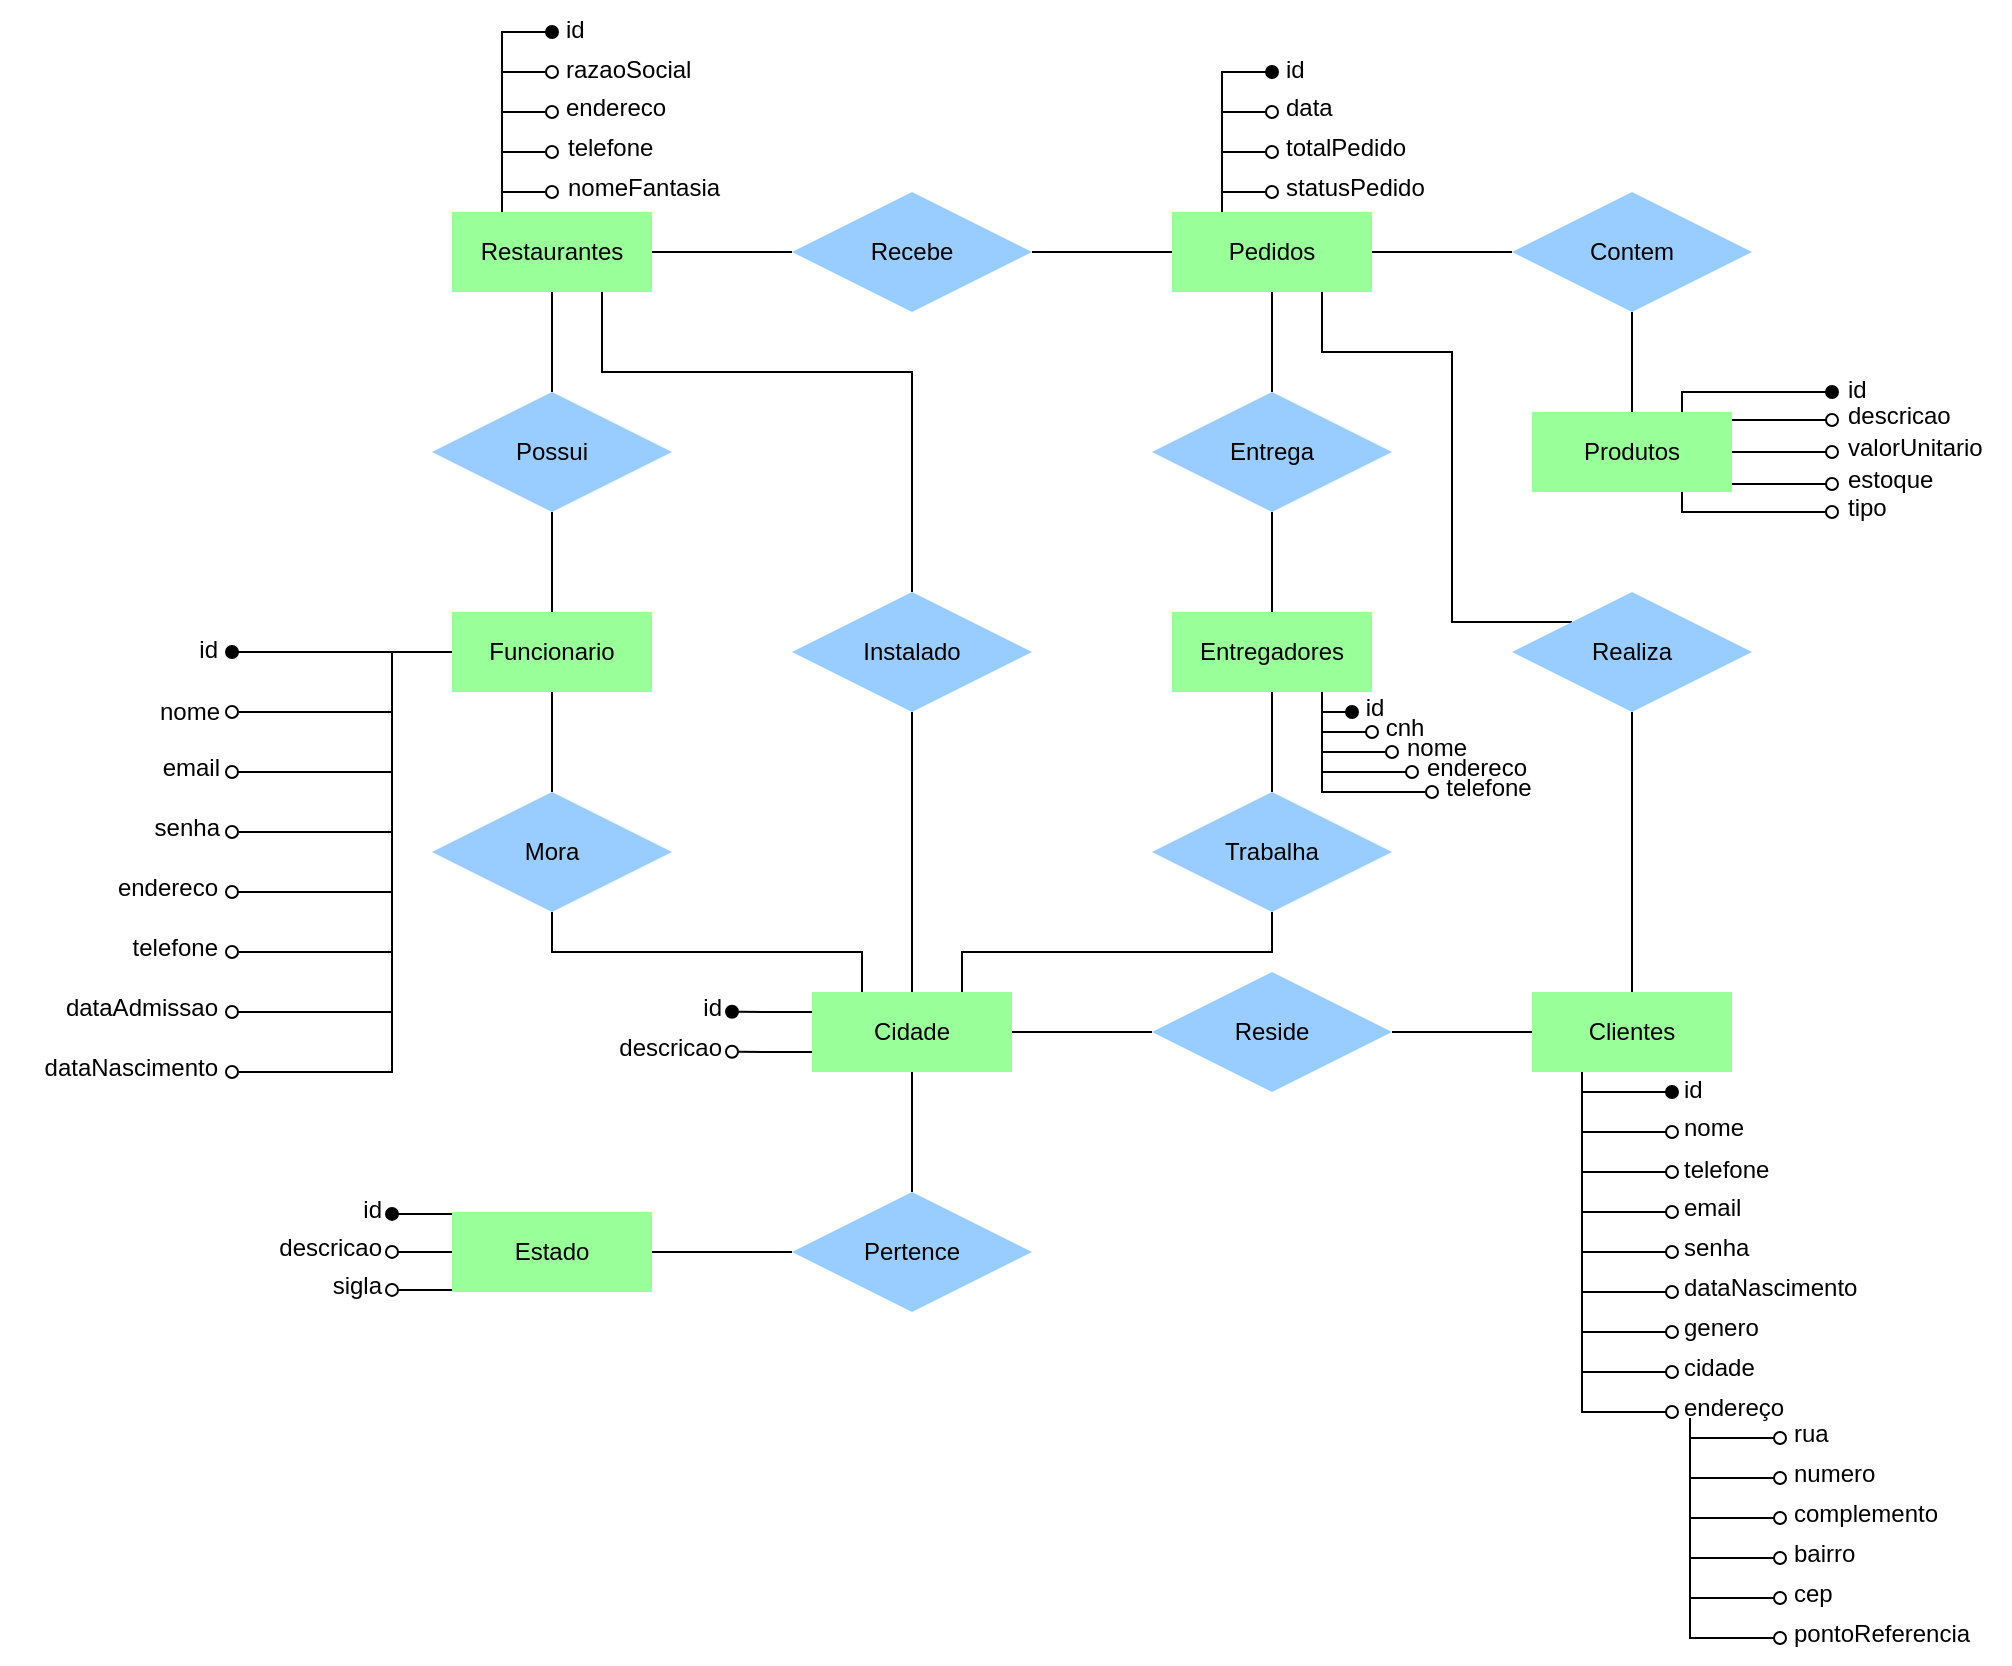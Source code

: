 <mxfile version="24.7.0" type="github">
  <diagram name="Página-1" id="rhS1fLtW_xt7YQzLrNhj">
    <mxGraphModel dx="1942" dy="2374" grid="1" gridSize="10" guides="1" tooltips="1" connect="1" arrows="1" fold="1" page="1" pageScale="1" pageWidth="827" pageHeight="1169" math="0" shadow="0">
      <root>
        <mxCell id="0" />
        <mxCell id="1" parent="0" />
        <mxCell id="w6lKKFBIhaXtklg_7PCL-269" style="edgeStyle=orthogonalEdgeStyle;rounded=0;orthogonalLoop=1;jettySize=auto;html=1;exitX=0;exitY=0;exitDx=0;exitDy=0;endArrow=oval;endFill=1;" edge="1" parent="1">
          <mxGeometry relative="1" as="geometry">
            <mxPoint x="120" y="530.962" as="targetPoint" />
            <mxPoint x="150" y="531" as="sourcePoint" />
          </mxGeometry>
        </mxCell>
        <mxCell id="w6lKKFBIhaXtklg_7PCL-270" style="edgeStyle=orthogonalEdgeStyle;rounded=0;orthogonalLoop=1;jettySize=auto;html=1;exitX=0;exitY=0.5;exitDx=0;exitDy=0;endArrow=oval;endFill=0;" edge="1" parent="1" source="w6lKKFBIhaXtklg_7PCL-1">
          <mxGeometry relative="1" as="geometry">
            <mxPoint x="120" y="549.962" as="targetPoint" />
          </mxGeometry>
        </mxCell>
        <mxCell id="w6lKKFBIhaXtklg_7PCL-271" style="edgeStyle=orthogonalEdgeStyle;rounded=0;orthogonalLoop=1;jettySize=auto;html=1;exitX=0;exitY=1;exitDx=0;exitDy=0;endArrow=oval;endFill=0;" edge="1" parent="1">
          <mxGeometry relative="1" as="geometry">
            <mxPoint x="120" y="568.962" as="targetPoint" />
            <mxPoint x="150" y="569" as="sourcePoint" />
          </mxGeometry>
        </mxCell>
        <mxCell id="w6lKKFBIhaXtklg_7PCL-1" value="&lt;div&gt;Estado&lt;/div&gt;" style="whiteSpace=wrap;html=1;align=center;strokeColor=none;fillColor=#99FF99;" vertex="1" parent="1">
          <mxGeometry x="150" y="530" width="100" height="40" as="geometry" />
        </mxCell>
        <mxCell id="w6lKKFBIhaXtklg_7PCL-32" style="edgeStyle=orthogonalEdgeStyle;rounded=0;orthogonalLoop=1;jettySize=auto;html=1;exitX=0.5;exitY=0;exitDx=0;exitDy=0;entryX=0.5;entryY=1;entryDx=0;entryDy=0;endArrow=none;endFill=0;" edge="1" parent="1" source="w6lKKFBIhaXtklg_7PCL-2" target="w6lKKFBIhaXtklg_7PCL-15">
          <mxGeometry relative="1" as="geometry">
            <mxPoint x="380" y="370" as="targetPoint" />
          </mxGeometry>
        </mxCell>
        <mxCell id="w6lKKFBIhaXtklg_7PCL-275" style="edgeStyle=orthogonalEdgeStyle;rounded=0;orthogonalLoop=1;jettySize=auto;html=1;exitX=0;exitY=0.25;exitDx=0;exitDy=0;endArrow=oval;endFill=1;" edge="1" parent="1" source="w6lKKFBIhaXtklg_7PCL-2">
          <mxGeometry relative="1" as="geometry">
            <mxPoint x="290" y="429.889" as="targetPoint" />
          </mxGeometry>
        </mxCell>
        <mxCell id="w6lKKFBIhaXtklg_7PCL-276" style="edgeStyle=orthogonalEdgeStyle;rounded=0;orthogonalLoop=1;jettySize=auto;html=1;exitX=0;exitY=0.75;exitDx=0;exitDy=0;endArrow=oval;endFill=0;" edge="1" parent="1" source="w6lKKFBIhaXtklg_7PCL-2">
          <mxGeometry relative="1" as="geometry">
            <mxPoint x="290" y="449.889" as="targetPoint" />
          </mxGeometry>
        </mxCell>
        <mxCell id="w6lKKFBIhaXtklg_7PCL-2" value="Cidade" style="whiteSpace=wrap;html=1;align=center;strokeColor=none;fillColor=#99FF99;" vertex="1" parent="1">
          <mxGeometry x="330" y="420" width="100" height="40" as="geometry" />
        </mxCell>
        <mxCell id="w6lKKFBIhaXtklg_7PCL-3" value="Funcionario" style="whiteSpace=wrap;html=1;align=center;strokeColor=none;fillColor=#99FF99;" vertex="1" parent="1">
          <mxGeometry x="150" y="230" width="100" height="40" as="geometry" />
        </mxCell>
        <mxCell id="w6lKKFBIhaXtklg_7PCL-41" style="edgeStyle=orthogonalEdgeStyle;rounded=0;orthogonalLoop=1;jettySize=auto;html=1;exitX=0;exitY=0.5;exitDx=0;exitDy=0;entryX=1;entryY=0.5;entryDx=0;entryDy=0;endArrow=none;endFill=0;" edge="1" parent="1" source="w6lKKFBIhaXtklg_7PCL-4" target="w6lKKFBIhaXtklg_7PCL-17">
          <mxGeometry relative="1" as="geometry" />
        </mxCell>
        <mxCell id="w6lKKFBIhaXtklg_7PCL-4" value="Clientes" style="whiteSpace=wrap;html=1;align=center;strokeColor=none;fillColor=#99FF99;" vertex="1" parent="1">
          <mxGeometry x="690" y="420" width="100" height="40" as="geometry" />
        </mxCell>
        <mxCell id="w6lKKFBIhaXtklg_7PCL-109" style="edgeStyle=orthogonalEdgeStyle;rounded=0;orthogonalLoop=1;jettySize=auto;html=1;exitX=0.25;exitY=0;exitDx=0;exitDy=0;endArrow=oval;endFill=0;" edge="1" parent="1" source="w6lKKFBIhaXtklg_7PCL-5">
          <mxGeometry relative="1" as="geometry">
            <mxPoint x="200" y="-40" as="targetPoint" />
            <Array as="points">
              <mxPoint x="175" y="-40" />
              <mxPoint x="200" y="-40" />
            </Array>
          </mxGeometry>
        </mxCell>
        <mxCell id="w6lKKFBIhaXtklg_7PCL-5" value="Restaurantes" style="whiteSpace=wrap;html=1;align=center;strokeColor=none;fillColor=#99FF99;" vertex="1" parent="1">
          <mxGeometry x="150" y="30" width="100" height="40" as="geometry" />
        </mxCell>
        <mxCell id="w6lKKFBIhaXtklg_7PCL-36" style="edgeStyle=orthogonalEdgeStyle;rounded=0;orthogonalLoop=1;jettySize=auto;html=1;exitX=0.5;exitY=0;exitDx=0;exitDy=0;entryX=0.5;entryY=1;entryDx=0;entryDy=0;endArrow=none;endFill=0;" edge="1" parent="1" source="w6lKKFBIhaXtklg_7PCL-6" target="w6lKKFBIhaXtklg_7PCL-11">
          <mxGeometry relative="1" as="geometry" />
        </mxCell>
        <mxCell id="w6lKKFBIhaXtklg_7PCL-6" value="Entregadores" style="whiteSpace=wrap;html=1;align=center;strokeColor=none;fillColor=#99FF99;" vertex="1" parent="1">
          <mxGeometry x="510" y="230" width="100" height="40" as="geometry" />
        </mxCell>
        <mxCell id="w6lKKFBIhaXtklg_7PCL-43" style="edgeStyle=orthogonalEdgeStyle;rounded=0;orthogonalLoop=1;jettySize=auto;html=1;exitX=0.5;exitY=0;exitDx=0;exitDy=0;entryX=0.5;entryY=1;entryDx=0;entryDy=0;endArrow=none;endFill=0;" edge="1" parent="1" source="w6lKKFBIhaXtklg_7PCL-7" target="w6lKKFBIhaXtklg_7PCL-10">
          <mxGeometry relative="1" as="geometry" />
        </mxCell>
        <mxCell id="w6lKKFBIhaXtklg_7PCL-7" value="Produtos" style="whiteSpace=wrap;html=1;align=center;strokeColor=none;fillColor=#99FF99;" vertex="1" parent="1">
          <mxGeometry x="690" y="130" width="100" height="40" as="geometry" />
        </mxCell>
        <mxCell id="w6lKKFBIhaXtklg_7PCL-8" value="Pedidos" style="whiteSpace=wrap;html=1;align=center;strokeColor=none;fillColor=#99FF99;" vertex="1" parent="1">
          <mxGeometry x="510" y="30" width="100" height="40" as="geometry" />
        </mxCell>
        <mxCell id="w6lKKFBIhaXtklg_7PCL-9" value="Recebe" style="shape=rhombus;perimeter=rhombusPerimeter;whiteSpace=wrap;html=1;align=center;strokeColor=none;fillColor=#99CCFF;" vertex="1" parent="1">
          <mxGeometry x="320" y="20" width="120" height="60" as="geometry" />
        </mxCell>
        <mxCell id="w6lKKFBIhaXtklg_7PCL-10" value="Contem" style="shape=rhombus;perimeter=rhombusPerimeter;whiteSpace=wrap;html=1;align=center;strokeColor=none;fillColor=#99CCFF;" vertex="1" parent="1">
          <mxGeometry x="680" y="20" width="120" height="60" as="geometry" />
        </mxCell>
        <mxCell id="w6lKKFBIhaXtklg_7PCL-37" style="edgeStyle=orthogonalEdgeStyle;rounded=0;orthogonalLoop=1;jettySize=auto;html=1;exitX=0.5;exitY=0;exitDx=0;exitDy=0;entryX=0.5;entryY=1;entryDx=0;entryDy=0;endArrow=none;endFill=0;" edge="1" parent="1" source="w6lKKFBIhaXtklg_7PCL-11" target="w6lKKFBIhaXtklg_7PCL-8">
          <mxGeometry relative="1" as="geometry" />
        </mxCell>
        <mxCell id="w6lKKFBIhaXtklg_7PCL-11" value="Entrega" style="shape=rhombus;perimeter=rhombusPerimeter;whiteSpace=wrap;html=1;align=center;strokeColor=none;fillColor=#99CCFF;" vertex="1" parent="1">
          <mxGeometry x="500" y="120" width="120" height="60" as="geometry" />
        </mxCell>
        <mxCell id="w6lKKFBIhaXtklg_7PCL-33" style="edgeStyle=orthogonalEdgeStyle;rounded=0;orthogonalLoop=1;jettySize=auto;html=1;exitX=0.5;exitY=1;exitDx=0;exitDy=0;entryX=0.75;entryY=0;entryDx=0;entryDy=0;endArrow=none;endFill=0;" edge="1" parent="1" source="w6lKKFBIhaXtklg_7PCL-12" target="w6lKKFBIhaXtklg_7PCL-2">
          <mxGeometry relative="1" as="geometry" />
        </mxCell>
        <mxCell id="w6lKKFBIhaXtklg_7PCL-35" style="edgeStyle=orthogonalEdgeStyle;rounded=0;orthogonalLoop=1;jettySize=auto;html=1;exitX=0.5;exitY=0;exitDx=0;exitDy=0;entryX=0.5;entryY=1;entryDx=0;entryDy=0;endArrow=none;endFill=0;" edge="1" parent="1" source="w6lKKFBIhaXtklg_7PCL-12" target="w6lKKFBIhaXtklg_7PCL-6">
          <mxGeometry relative="1" as="geometry" />
        </mxCell>
        <mxCell id="w6lKKFBIhaXtklg_7PCL-12" value="Trabalha" style="shape=rhombus;perimeter=rhombusPerimeter;whiteSpace=wrap;html=1;align=center;strokeColor=none;fillColor=#99CCFF;" vertex="1" parent="1">
          <mxGeometry x="500" y="320" width="120" height="60" as="geometry" />
        </mxCell>
        <mxCell id="w6lKKFBIhaXtklg_7PCL-13" value="Possui" style="shape=rhombus;perimeter=rhombusPerimeter;whiteSpace=wrap;html=1;align=center;strokeColor=none;fillColor=#99CCFF;" vertex="1" parent="1">
          <mxGeometry x="140" y="120" width="120" height="60" as="geometry" />
        </mxCell>
        <mxCell id="w6lKKFBIhaXtklg_7PCL-14" value="Mora" style="shape=rhombus;perimeter=rhombusPerimeter;whiteSpace=wrap;html=1;align=center;strokeColor=none;fillColor=#99CCFF;" vertex="1" parent="1">
          <mxGeometry x="140" y="320" width="120" height="60" as="geometry" />
        </mxCell>
        <mxCell id="w6lKKFBIhaXtklg_7PCL-42" style="edgeStyle=orthogonalEdgeStyle;rounded=0;orthogonalLoop=1;jettySize=auto;html=1;exitX=0.5;exitY=0;exitDx=0;exitDy=0;entryX=0.75;entryY=1;entryDx=0;entryDy=0;endArrow=none;endFill=0;" edge="1" parent="1" source="w6lKKFBIhaXtklg_7PCL-15" target="w6lKKFBIhaXtklg_7PCL-5">
          <mxGeometry relative="1" as="geometry">
            <Array as="points">
              <mxPoint x="380" y="110" />
              <mxPoint x="225" y="110" />
            </Array>
          </mxGeometry>
        </mxCell>
        <mxCell id="w6lKKFBIhaXtklg_7PCL-15" value="Instalado" style="shape=rhombus;perimeter=rhombusPerimeter;whiteSpace=wrap;html=1;align=center;strokeColor=none;fillColor=#99CCFF;" vertex="1" parent="1">
          <mxGeometry x="320" y="220" width="120" height="60" as="geometry" />
        </mxCell>
        <mxCell id="w6lKKFBIhaXtklg_7PCL-40" style="edgeStyle=orthogonalEdgeStyle;rounded=0;orthogonalLoop=1;jettySize=auto;html=1;exitX=0;exitY=0;exitDx=0;exitDy=0;entryX=0.75;entryY=1;entryDx=0;entryDy=0;endArrow=none;endFill=0;" edge="1" parent="1" source="w6lKKFBIhaXtklg_7PCL-16" target="w6lKKFBIhaXtklg_7PCL-8">
          <mxGeometry relative="1" as="geometry">
            <Array as="points">
              <mxPoint x="650" y="235" />
              <mxPoint x="650" y="100" />
              <mxPoint x="585" y="100" />
            </Array>
          </mxGeometry>
        </mxCell>
        <mxCell id="w6lKKFBIhaXtklg_7PCL-16" value="Realiza" style="shape=rhombus;perimeter=rhombusPerimeter;whiteSpace=wrap;html=1;align=center;strokeColor=none;fillColor=#99CCFF;" vertex="1" parent="1">
          <mxGeometry x="680" y="220" width="120" height="60" as="geometry" />
        </mxCell>
        <mxCell id="w6lKKFBIhaXtklg_7PCL-34" style="edgeStyle=orthogonalEdgeStyle;rounded=0;orthogonalLoop=1;jettySize=auto;html=1;exitX=0;exitY=0.5;exitDx=0;exitDy=0;entryX=1;entryY=0.5;entryDx=0;entryDy=0;endArrow=none;endFill=0;" edge="1" parent="1" source="w6lKKFBIhaXtklg_7PCL-17" target="w6lKKFBIhaXtklg_7PCL-2">
          <mxGeometry relative="1" as="geometry" />
        </mxCell>
        <mxCell id="w6lKKFBIhaXtklg_7PCL-17" value="Reside" style="shape=rhombus;perimeter=rhombusPerimeter;whiteSpace=wrap;html=1;align=center;strokeColor=none;fillColor=#99CCFF;" vertex="1" parent="1">
          <mxGeometry x="500" y="410" width="120" height="60" as="geometry" />
        </mxCell>
        <mxCell id="w6lKKFBIhaXtklg_7PCL-18" value="Pertence" style="shape=rhombus;perimeter=rhombusPerimeter;whiteSpace=wrap;html=1;align=center;strokeColor=none;fillColor=#99CCFF;" vertex="1" parent="1">
          <mxGeometry x="320" y="520" width="120" height="60" as="geometry" />
        </mxCell>
        <mxCell id="w6lKKFBIhaXtklg_7PCL-21" value="" style="endArrow=none;html=1;rounded=0;entryX=0.5;entryY=0;entryDx=0;entryDy=0;exitX=0.5;exitY=1;exitDx=0;exitDy=0;" edge="1" parent="1" source="w6lKKFBIhaXtklg_7PCL-5" target="w6lKKFBIhaXtklg_7PCL-13">
          <mxGeometry width="50" height="50" relative="1" as="geometry">
            <mxPoint x="280" y="190" as="sourcePoint" />
            <mxPoint x="330" y="140" as="targetPoint" />
          </mxGeometry>
        </mxCell>
        <mxCell id="w6lKKFBIhaXtklg_7PCL-22" value="" style="endArrow=none;html=1;rounded=0;entryX=0.5;entryY=0;entryDx=0;entryDy=0;exitX=0.5;exitY=1;exitDx=0;exitDy=0;" edge="1" parent="1" source="w6lKKFBIhaXtklg_7PCL-13" target="w6lKKFBIhaXtklg_7PCL-3">
          <mxGeometry width="50" height="50" relative="1" as="geometry">
            <mxPoint x="210" y="200" as="sourcePoint" />
            <mxPoint x="300" y="240" as="targetPoint" />
          </mxGeometry>
        </mxCell>
        <mxCell id="w6lKKFBIhaXtklg_7PCL-24" value="" style="endArrow=none;html=1;rounded=0;entryX=0.5;entryY=1;entryDx=0;entryDy=0;exitX=0.5;exitY=0;exitDx=0;exitDy=0;" edge="1" parent="1" source="w6lKKFBIhaXtklg_7PCL-14" target="w6lKKFBIhaXtklg_7PCL-3">
          <mxGeometry width="50" height="50" relative="1" as="geometry">
            <mxPoint x="290" y="320" as="sourcePoint" />
            <mxPoint x="290" y="370" as="targetPoint" />
          </mxGeometry>
        </mxCell>
        <mxCell id="w6lKKFBIhaXtklg_7PCL-25" value="" style="endArrow=none;html=1;rounded=0;entryX=0.25;entryY=0;entryDx=0;entryDy=0;exitX=0.5;exitY=1;exitDx=0;exitDy=0;" edge="1" parent="1" source="w6lKKFBIhaXtklg_7PCL-14" target="w6lKKFBIhaXtklg_7PCL-2">
          <mxGeometry width="50" height="50" relative="1" as="geometry">
            <mxPoint x="200" y="420" as="sourcePoint" />
            <mxPoint x="200" y="470" as="targetPoint" />
            <Array as="points">
              <mxPoint x="200" y="400" />
              <mxPoint x="330" y="400" />
              <mxPoint x="355" y="400" />
            </Array>
          </mxGeometry>
        </mxCell>
        <mxCell id="w6lKKFBIhaXtklg_7PCL-26" value="" style="endArrow=none;html=1;rounded=0;entryX=0.5;entryY=0;entryDx=0;entryDy=0;exitX=0.5;exitY=1;exitDx=0;exitDy=0;" edge="1" parent="1" source="w6lKKFBIhaXtklg_7PCL-2" target="w6lKKFBIhaXtklg_7PCL-18">
          <mxGeometry width="50" height="50" relative="1" as="geometry">
            <mxPoint x="360" y="490" as="sourcePoint" />
            <mxPoint x="360" y="540" as="targetPoint" />
          </mxGeometry>
        </mxCell>
        <mxCell id="w6lKKFBIhaXtklg_7PCL-27" value="" style="endArrow=none;html=1;rounded=0;exitX=0;exitY=0.5;exitDx=0;exitDy=0;entryX=1;entryY=0.5;entryDx=0;entryDy=0;" edge="1" parent="1" source="w6lKKFBIhaXtklg_7PCL-18" target="w6lKKFBIhaXtklg_7PCL-1">
          <mxGeometry width="50" height="50" relative="1" as="geometry">
            <mxPoint x="200" y="590" as="sourcePoint" />
            <mxPoint x="270" y="550" as="targetPoint" />
          </mxGeometry>
        </mxCell>
        <mxCell id="w6lKKFBIhaXtklg_7PCL-28" value="" style="endArrow=none;html=1;rounded=0;entryX=0;entryY=0.5;entryDx=0;entryDy=0;exitX=1;exitY=0.5;exitDx=0;exitDy=0;" edge="1" parent="1" source="w6lKKFBIhaXtklg_7PCL-5" target="w6lKKFBIhaXtklg_7PCL-9">
          <mxGeometry width="50" height="50" relative="1" as="geometry">
            <mxPoint x="300" y="90" as="sourcePoint" />
            <mxPoint x="300" y="140" as="targetPoint" />
          </mxGeometry>
        </mxCell>
        <mxCell id="w6lKKFBIhaXtklg_7PCL-29" value="" style="endArrow=none;html=1;rounded=0;entryX=1;entryY=0.5;entryDx=0;entryDy=0;exitX=0;exitY=0.5;exitDx=0;exitDy=0;" edge="1" parent="1" source="w6lKKFBIhaXtklg_7PCL-8" target="w6lKKFBIhaXtklg_7PCL-9">
          <mxGeometry width="50" height="50" relative="1" as="geometry">
            <mxPoint x="460" y="60" as="sourcePoint" />
            <mxPoint x="460" y="110" as="targetPoint" />
          </mxGeometry>
        </mxCell>
        <mxCell id="w6lKKFBIhaXtklg_7PCL-30" value="" style="endArrow=none;html=1;rounded=0;entryX=0;entryY=0.5;entryDx=0;entryDy=0;exitX=1;exitY=0.5;exitDx=0;exitDy=0;" edge="1" parent="1" source="w6lKKFBIhaXtklg_7PCL-8" target="w6lKKFBIhaXtklg_7PCL-10">
          <mxGeometry width="50" height="50" relative="1" as="geometry">
            <mxPoint x="650" y="80" as="sourcePoint" />
            <mxPoint x="650" y="130" as="targetPoint" />
          </mxGeometry>
        </mxCell>
        <mxCell id="w6lKKFBIhaXtklg_7PCL-39" style="edgeStyle=orthogonalEdgeStyle;rounded=0;orthogonalLoop=1;jettySize=auto;html=1;exitX=0.5;exitY=0;exitDx=0;exitDy=0;entryX=0.5;entryY=1;entryDx=0;entryDy=0;endArrow=none;endFill=0;" edge="1" parent="1" source="w6lKKFBIhaXtklg_7PCL-4" target="w6lKKFBIhaXtklg_7PCL-16">
          <mxGeometry relative="1" as="geometry" />
        </mxCell>
        <mxCell id="w6lKKFBIhaXtklg_7PCL-110" style="edgeStyle=orthogonalEdgeStyle;rounded=0;orthogonalLoop=1;jettySize=auto;html=1;exitX=0.25;exitY=0;exitDx=0;exitDy=0;endArrow=oval;endFill=0;" edge="1" parent="1" source="w6lKKFBIhaXtklg_7PCL-5">
          <mxGeometry relative="1" as="geometry">
            <mxPoint x="200" as="targetPoint" />
            <mxPoint x="220" y="-10" as="sourcePoint" />
            <Array as="points">
              <mxPoint x="175" />
              <mxPoint x="200" />
            </Array>
          </mxGeometry>
        </mxCell>
        <mxCell id="w6lKKFBIhaXtklg_7PCL-111" style="edgeStyle=orthogonalEdgeStyle;rounded=0;orthogonalLoop=1;jettySize=auto;html=1;exitX=0.25;exitY=0;exitDx=0;exitDy=0;endArrow=oval;endFill=0;" edge="1" parent="1" source="w6lKKFBIhaXtklg_7PCL-5">
          <mxGeometry relative="1" as="geometry">
            <mxPoint x="200" y="-20" as="targetPoint" />
            <mxPoint x="260" y="-40" as="sourcePoint" />
            <Array as="points">
              <mxPoint x="175" y="-20" />
              <mxPoint x="200" y="-20" />
            </Array>
          </mxGeometry>
        </mxCell>
        <mxCell id="w6lKKFBIhaXtklg_7PCL-112" style="edgeStyle=orthogonalEdgeStyle;rounded=0;orthogonalLoop=1;jettySize=auto;html=1;exitX=0.25;exitY=0;exitDx=0;exitDy=0;endArrow=oval;endFill=1;" edge="1" parent="1" source="w6lKKFBIhaXtklg_7PCL-5">
          <mxGeometry relative="1" as="geometry">
            <mxPoint x="200" y="-60" as="targetPoint" />
            <mxPoint x="240" y="-40" as="sourcePoint" />
            <Array as="points">
              <mxPoint x="175" y="-60" />
              <mxPoint x="200" y="-60" />
            </Array>
          </mxGeometry>
        </mxCell>
        <mxCell id="w6lKKFBIhaXtklg_7PCL-113" style="edgeStyle=orthogonalEdgeStyle;rounded=0;orthogonalLoop=1;jettySize=auto;html=1;exitX=0.25;exitY=0;exitDx=0;exitDy=0;endArrow=oval;endFill=0;" edge="1" parent="1" source="w6lKKFBIhaXtklg_7PCL-5">
          <mxGeometry relative="1" as="geometry">
            <mxPoint x="200" y="20" as="targetPoint" />
            <mxPoint x="260" y="-40" as="sourcePoint" />
            <Array as="points">
              <mxPoint x="175" y="20" />
              <mxPoint x="200" y="20" />
            </Array>
          </mxGeometry>
        </mxCell>
        <mxCell id="w6lKKFBIhaXtklg_7PCL-114" value="id" style="text;html=1;align=left;verticalAlign=middle;resizable=0;points=[];autosize=1;strokeColor=none;fillColor=none;" vertex="1" parent="1">
          <mxGeometry x="205" y="-76" width="30" height="30" as="geometry" />
        </mxCell>
        <mxCell id="w6lKKFBIhaXtklg_7PCL-115" value="razaoSocial" style="text;html=1;align=left;verticalAlign=middle;resizable=0;points=[];autosize=1;strokeColor=none;fillColor=none;" vertex="1" parent="1">
          <mxGeometry x="205" y="-56" width="90" height="30" as="geometry" />
        </mxCell>
        <mxCell id="w6lKKFBIhaXtklg_7PCL-116" value="endereco" style="text;html=1;align=left;verticalAlign=middle;resizable=0;points=[];autosize=1;strokeColor=none;fillColor=none;" vertex="1" parent="1">
          <mxGeometry x="205" y="-37" width="80" height="30" as="geometry" />
        </mxCell>
        <mxCell id="w6lKKFBIhaXtklg_7PCL-117" value="telefone" style="text;html=1;align=left;verticalAlign=middle;resizable=0;points=[];autosize=1;strokeColor=none;fillColor=none;" vertex="1" parent="1">
          <mxGeometry x="206" y="-17" width="70" height="30" as="geometry" />
        </mxCell>
        <mxCell id="w6lKKFBIhaXtklg_7PCL-118" value="nomeFantasia" style="text;html=1;align=left;verticalAlign=middle;resizable=0;points=[];autosize=1;strokeColor=none;fillColor=none;" vertex="1" parent="1">
          <mxGeometry x="206" y="3" width="100" height="30" as="geometry" />
        </mxCell>
        <mxCell id="w6lKKFBIhaXtklg_7PCL-120" style="edgeStyle=orthogonalEdgeStyle;rounded=0;orthogonalLoop=1;jettySize=auto;html=1;exitX=0.25;exitY=0;exitDx=0;exitDy=0;endArrow=oval;endFill=0;" edge="1" parent="1" source="w6lKKFBIhaXtklg_7PCL-8">
          <mxGeometry relative="1" as="geometry">
            <mxPoint x="560" as="targetPoint" />
            <mxPoint x="520.03" y="13.03" as="sourcePoint" />
            <Array as="points">
              <mxPoint x="535" />
              <mxPoint x="560" />
            </Array>
          </mxGeometry>
        </mxCell>
        <mxCell id="w6lKKFBIhaXtklg_7PCL-121" style="edgeStyle=orthogonalEdgeStyle;rounded=0;orthogonalLoop=1;jettySize=auto;html=1;exitX=0.25;exitY=0;exitDx=0;exitDy=0;endArrow=oval;endFill=0;" edge="1" parent="1" source="w6lKKFBIhaXtklg_7PCL-8">
          <mxGeometry relative="1" as="geometry">
            <mxPoint x="560" y="-20" as="targetPoint" />
            <mxPoint x="550" as="sourcePoint" />
            <Array as="points">
              <mxPoint x="535" y="-20" />
              <mxPoint x="560" y="-20" />
            </Array>
          </mxGeometry>
        </mxCell>
        <mxCell id="w6lKKFBIhaXtklg_7PCL-122" style="edgeStyle=orthogonalEdgeStyle;rounded=0;orthogonalLoop=1;jettySize=auto;html=1;exitX=0.25;exitY=0;exitDx=0;exitDy=0;endArrow=oval;endFill=1;" edge="1" parent="1" source="w6lKKFBIhaXtklg_7PCL-8">
          <mxGeometry relative="1" as="geometry">
            <mxPoint x="560" y="-40" as="targetPoint" />
            <mxPoint x="570" as="sourcePoint" />
            <Array as="points">
              <mxPoint x="535" y="-40" />
            </Array>
          </mxGeometry>
        </mxCell>
        <mxCell id="w6lKKFBIhaXtklg_7PCL-123" style="edgeStyle=orthogonalEdgeStyle;rounded=0;orthogonalLoop=1;jettySize=auto;html=1;exitX=0.25;exitY=0;exitDx=0;exitDy=0;endArrow=oval;endFill=0;" edge="1" parent="1" source="w6lKKFBIhaXtklg_7PCL-8">
          <mxGeometry relative="1" as="geometry">
            <mxPoint x="560" y="20" as="targetPoint" />
            <mxPoint x="590" as="sourcePoint" />
            <Array as="points">
              <mxPoint x="535" y="20" />
            </Array>
          </mxGeometry>
        </mxCell>
        <mxCell id="w6lKKFBIhaXtklg_7PCL-124" value="id" style="text;html=1;align=left;verticalAlign=middle;resizable=0;points=[];autosize=1;strokeColor=none;fillColor=none;" vertex="1" parent="1">
          <mxGeometry x="565" y="-56" width="30" height="30" as="geometry" />
        </mxCell>
        <mxCell id="w6lKKFBIhaXtklg_7PCL-125" value="data" style="text;html=1;align=left;verticalAlign=middle;resizable=0;points=[];autosize=1;strokeColor=none;fillColor=none;" vertex="1" parent="1">
          <mxGeometry x="565" y="-37" width="50" height="30" as="geometry" />
        </mxCell>
        <mxCell id="w6lKKFBIhaXtklg_7PCL-126" value="totalPedido" style="text;html=1;align=left;verticalAlign=middle;resizable=0;points=[];autosize=1;strokeColor=none;fillColor=none;" vertex="1" parent="1">
          <mxGeometry x="565" y="-17" width="90" height="30" as="geometry" />
        </mxCell>
        <mxCell id="w6lKKFBIhaXtklg_7PCL-127" value="statusPedido" style="text;html=1;align=left;verticalAlign=middle;resizable=0;points=[];autosize=1;strokeColor=none;fillColor=none;" vertex="1" parent="1">
          <mxGeometry x="565" y="3" width="100" height="30" as="geometry" />
        </mxCell>
        <mxCell id="w6lKKFBIhaXtklg_7PCL-128" style="edgeStyle=orthogonalEdgeStyle;rounded=0;orthogonalLoop=1;jettySize=auto;html=1;exitX=0.75;exitY=0;exitDx=0;exitDy=0;endArrow=oval;endFill=1;" edge="1" parent="1" source="w6lKKFBIhaXtklg_7PCL-7">
          <mxGeometry relative="1" as="geometry">
            <mxPoint x="840" y="120" as="targetPoint" />
            <mxPoint x="800" y="140" as="sourcePoint" />
            <Array as="points">
              <mxPoint x="765" y="120" />
              <mxPoint x="840" y="120" />
            </Array>
          </mxGeometry>
        </mxCell>
        <mxCell id="w6lKKFBIhaXtklg_7PCL-129" style="edgeStyle=orthogonalEdgeStyle;rounded=0;orthogonalLoop=1;jettySize=auto;html=1;exitX=1;exitY=0.25;exitDx=0;exitDy=0;endArrow=oval;endFill=0;" edge="1" parent="1">
          <mxGeometry relative="1" as="geometry">
            <mxPoint x="840" y="134" as="targetPoint" />
            <mxPoint x="790" y="134" as="sourcePoint" />
            <Array as="points" />
          </mxGeometry>
        </mxCell>
        <mxCell id="w6lKKFBIhaXtklg_7PCL-130" style="edgeStyle=orthogonalEdgeStyle;rounded=0;orthogonalLoop=1;jettySize=auto;html=1;exitX=1;exitY=0.5;exitDx=0;exitDy=0;endArrow=oval;endFill=0;" edge="1" parent="1" source="w6lKKFBIhaXtklg_7PCL-7">
          <mxGeometry relative="1" as="geometry">
            <mxPoint x="840" y="150" as="targetPoint" />
            <mxPoint x="800" y="150" as="sourcePoint" />
            <Array as="points" />
          </mxGeometry>
        </mxCell>
        <mxCell id="w6lKKFBIhaXtklg_7PCL-131" style="edgeStyle=orthogonalEdgeStyle;rounded=0;orthogonalLoop=1;jettySize=auto;html=1;exitX=1;exitY=0.75;exitDx=0;exitDy=0;endArrow=oval;endFill=0;" edge="1" parent="1">
          <mxGeometry relative="1" as="geometry">
            <mxPoint x="840" y="166" as="targetPoint" />
            <mxPoint x="790" y="166" as="sourcePoint" />
            <Array as="points" />
          </mxGeometry>
        </mxCell>
        <mxCell id="w6lKKFBIhaXtklg_7PCL-134" style="edgeStyle=orthogonalEdgeStyle;rounded=0;orthogonalLoop=1;jettySize=auto;html=1;endArrow=oval;endFill=0;exitX=0.75;exitY=1;exitDx=0;exitDy=0;" edge="1" parent="1" source="w6lKKFBIhaXtklg_7PCL-7">
          <mxGeometry relative="1" as="geometry">
            <mxPoint x="840" y="180" as="targetPoint" />
            <mxPoint x="800" y="170" as="sourcePoint" />
            <Array as="points">
              <mxPoint x="765" y="180" />
            </Array>
          </mxGeometry>
        </mxCell>
        <mxCell id="w6lKKFBIhaXtklg_7PCL-136" value="id" style="text;html=1;align=left;verticalAlign=middle;resizable=0;points=[];autosize=1;strokeColor=none;fillColor=none;" vertex="1" parent="1">
          <mxGeometry x="846" y="104" width="30" height="30" as="geometry" />
        </mxCell>
        <mxCell id="w6lKKFBIhaXtklg_7PCL-138" value="descricao" style="text;html=1;align=left;verticalAlign=middle;resizable=0;points=[];autosize=1;strokeColor=none;fillColor=none;" vertex="1" parent="1">
          <mxGeometry x="846" y="117" width="80" height="30" as="geometry" />
        </mxCell>
        <mxCell id="w6lKKFBIhaXtklg_7PCL-139" value="valorUnitario" style="text;strokeColor=none;align=left;fillColor=none;html=1;verticalAlign=middle;whiteSpace=wrap;rounded=0;" vertex="1" parent="1">
          <mxGeometry x="846" y="133" width="60" height="30" as="geometry" />
        </mxCell>
        <mxCell id="w6lKKFBIhaXtklg_7PCL-140" value="estoque" style="text;html=1;align=left;verticalAlign=middle;resizable=0;points=[];autosize=1;strokeColor=none;fillColor=none;" vertex="1" parent="1">
          <mxGeometry x="846" y="149" width="70" height="30" as="geometry" />
        </mxCell>
        <mxCell id="w6lKKFBIhaXtklg_7PCL-141" value="tipo" style="text;html=1;align=left;verticalAlign=middle;resizable=0;points=[];autosize=1;strokeColor=none;fillColor=none;" vertex="1" parent="1">
          <mxGeometry x="846" y="163" width="40" height="30" as="geometry" />
        </mxCell>
        <mxCell id="w6lKKFBIhaXtklg_7PCL-142" style="edgeStyle=orthogonalEdgeStyle;rounded=0;orthogonalLoop=1;jettySize=auto;html=1;exitX=0.75;exitY=1;exitDx=0;exitDy=0;endArrow=oval;endFill=1;" edge="1" parent="1" source="w6lKKFBIhaXtklg_7PCL-6">
          <mxGeometry relative="1" as="geometry">
            <mxPoint x="600" y="280" as="targetPoint" />
            <mxPoint x="610" y="280" as="sourcePoint" />
            <Array as="points">
              <mxPoint x="585" y="280" />
            </Array>
          </mxGeometry>
        </mxCell>
        <mxCell id="w6lKKFBIhaXtklg_7PCL-143" style="edgeStyle=orthogonalEdgeStyle;rounded=0;orthogonalLoop=1;jettySize=auto;html=1;endArrow=oval;endFill=0;exitX=0.75;exitY=1;exitDx=0;exitDy=0;" edge="1" parent="1" source="w6lKKFBIhaXtklg_7PCL-6">
          <mxGeometry relative="1" as="geometry">
            <mxPoint x="610" y="290" as="targetPoint" />
            <mxPoint x="590" y="280" as="sourcePoint" />
            <Array as="points">
              <mxPoint x="585" y="290" />
            </Array>
          </mxGeometry>
        </mxCell>
        <mxCell id="w6lKKFBIhaXtklg_7PCL-144" style="edgeStyle=orthogonalEdgeStyle;rounded=0;orthogonalLoop=1;jettySize=auto;html=1;exitX=0.75;exitY=1;exitDx=0;exitDy=0;endArrow=oval;endFill=0;" edge="1" parent="1" source="w6lKKFBIhaXtklg_7PCL-6">
          <mxGeometry relative="1" as="geometry">
            <mxPoint x="620" y="300" as="targetPoint" />
            <mxPoint x="588.0" y="270" as="sourcePoint" />
            <Array as="points">
              <mxPoint x="585" y="300" />
            </Array>
          </mxGeometry>
        </mxCell>
        <mxCell id="w6lKKFBIhaXtklg_7PCL-145" style="edgeStyle=orthogonalEdgeStyle;rounded=0;orthogonalLoop=1;jettySize=auto;html=1;exitX=0.75;exitY=1;exitDx=0;exitDy=0;endArrow=oval;endFill=0;" edge="1" parent="1" source="w6lKKFBIhaXtklg_7PCL-6">
          <mxGeometry relative="1" as="geometry">
            <mxPoint x="630" y="310" as="targetPoint" />
            <mxPoint x="595" y="280" as="sourcePoint" />
            <Array as="points">
              <mxPoint x="585" y="310" />
            </Array>
          </mxGeometry>
        </mxCell>
        <mxCell id="w6lKKFBIhaXtklg_7PCL-146" style="edgeStyle=orthogonalEdgeStyle;rounded=0;orthogonalLoop=1;jettySize=auto;html=1;exitX=0.75;exitY=1;exitDx=0;exitDy=0;endArrow=oval;endFill=0;" edge="1" parent="1" source="w6lKKFBIhaXtklg_7PCL-6">
          <mxGeometry relative="1" as="geometry">
            <mxPoint x="640" y="320" as="targetPoint" />
            <mxPoint x="595" y="280" as="sourcePoint" />
            <Array as="points">
              <mxPoint x="585" y="320" />
            </Array>
          </mxGeometry>
        </mxCell>
        <mxCell id="w6lKKFBIhaXtklg_7PCL-147" value="id" style="text;html=1;align=center;verticalAlign=middle;resizable=0;points=[];autosize=1;strokeColor=none;fillColor=none;" vertex="1" parent="1">
          <mxGeometry x="596" y="263" width="30" height="30" as="geometry" />
        </mxCell>
        <mxCell id="w6lKKFBIhaXtklg_7PCL-148" value="cnh" style="text;html=1;align=center;verticalAlign=middle;resizable=0;points=[];autosize=1;strokeColor=none;fillColor=none;" vertex="1" parent="1">
          <mxGeometry x="606" y="273" width="40" height="30" as="geometry" />
        </mxCell>
        <mxCell id="w6lKKFBIhaXtklg_7PCL-149" value="nome" style="text;html=1;align=center;verticalAlign=middle;resizable=0;points=[];autosize=1;strokeColor=none;fillColor=none;" vertex="1" parent="1">
          <mxGeometry x="612" y="283" width="60" height="30" as="geometry" />
        </mxCell>
        <mxCell id="w6lKKFBIhaXtklg_7PCL-150" value="endereco" style="text;html=1;align=center;verticalAlign=middle;resizable=0;points=[];autosize=1;strokeColor=none;fillColor=none;" vertex="1" parent="1">
          <mxGeometry x="622" y="293" width="80" height="30" as="geometry" />
        </mxCell>
        <mxCell id="w6lKKFBIhaXtklg_7PCL-151" value="telefone" style="text;html=1;align=center;verticalAlign=middle;resizable=0;points=[];autosize=1;strokeColor=none;fillColor=none;" vertex="1" parent="1">
          <mxGeometry x="633" y="303" width="70" height="30" as="geometry" />
        </mxCell>
        <mxCell id="w6lKKFBIhaXtklg_7PCL-152" style="edgeStyle=orthogonalEdgeStyle;rounded=0;orthogonalLoop=1;jettySize=auto;html=1;exitX=0.25;exitY=1;exitDx=0;exitDy=0;endArrow=oval;endFill=1;" edge="1" parent="1" source="w6lKKFBIhaXtklg_7PCL-4">
          <mxGeometry relative="1" as="geometry">
            <mxPoint x="760" y="470" as="targetPoint" />
            <mxPoint x="690" y="510" as="sourcePoint" />
            <Array as="points">
              <mxPoint x="715" y="470" />
              <mxPoint x="760" y="470" />
            </Array>
          </mxGeometry>
        </mxCell>
        <mxCell id="w6lKKFBIhaXtklg_7PCL-153" style="edgeStyle=orthogonalEdgeStyle;rounded=0;orthogonalLoop=1;jettySize=auto;html=1;exitX=0.25;exitY=1;exitDx=0;exitDy=0;endArrow=oval;endFill=0;" edge="1" parent="1" source="w6lKKFBIhaXtklg_7PCL-4">
          <mxGeometry relative="1" as="geometry">
            <mxPoint x="760" y="490" as="targetPoint" />
            <mxPoint x="725" y="470" as="sourcePoint" />
            <Array as="points">
              <mxPoint x="715" y="490" />
            </Array>
          </mxGeometry>
        </mxCell>
        <mxCell id="w6lKKFBIhaXtklg_7PCL-154" style="edgeStyle=orthogonalEdgeStyle;rounded=0;orthogonalLoop=1;jettySize=auto;html=1;exitX=0.25;exitY=1;exitDx=0;exitDy=0;endArrow=oval;endFill=0;" edge="1" parent="1" source="w6lKKFBIhaXtklg_7PCL-4">
          <mxGeometry relative="1" as="geometry">
            <mxPoint x="760" y="510" as="targetPoint" />
            <mxPoint x="725" y="470" as="sourcePoint" />
            <Array as="points">
              <mxPoint x="715" y="510" />
            </Array>
          </mxGeometry>
        </mxCell>
        <mxCell id="w6lKKFBIhaXtklg_7PCL-156" style="edgeStyle=orthogonalEdgeStyle;rounded=0;orthogonalLoop=1;jettySize=auto;html=1;exitX=0.25;exitY=1;exitDx=0;exitDy=0;endArrow=oval;endFill=0;" edge="1" parent="1" source="w6lKKFBIhaXtklg_7PCL-4">
          <mxGeometry relative="1" as="geometry">
            <mxPoint x="760" y="530" as="targetPoint" />
            <mxPoint x="725" y="470" as="sourcePoint" />
            <Array as="points">
              <mxPoint x="715" y="530" />
            </Array>
          </mxGeometry>
        </mxCell>
        <mxCell id="w6lKKFBIhaXtklg_7PCL-157" style="edgeStyle=orthogonalEdgeStyle;rounded=0;orthogonalLoop=1;jettySize=auto;html=1;endArrow=oval;endFill=0;exitX=0.25;exitY=1;exitDx=0;exitDy=0;" edge="1" parent="1" source="w6lKKFBIhaXtklg_7PCL-4">
          <mxGeometry relative="1" as="geometry">
            <mxPoint x="760" y="550" as="targetPoint" />
            <mxPoint x="740" y="470" as="sourcePoint" />
            <Array as="points">
              <mxPoint x="715" y="550" />
            </Array>
          </mxGeometry>
        </mxCell>
        <mxCell id="w6lKKFBIhaXtklg_7PCL-158" style="edgeStyle=orthogonalEdgeStyle;rounded=0;orthogonalLoop=1;jettySize=auto;html=1;endArrow=oval;endFill=0;exitX=0.25;exitY=1;exitDx=0;exitDy=0;" edge="1" parent="1" source="w6lKKFBIhaXtklg_7PCL-4">
          <mxGeometry relative="1" as="geometry">
            <mxPoint x="760" y="570" as="targetPoint" />
            <mxPoint x="725" y="470" as="sourcePoint" />
            <Array as="points">
              <mxPoint x="715" y="570" />
            </Array>
          </mxGeometry>
        </mxCell>
        <mxCell id="w6lKKFBIhaXtklg_7PCL-159" style="edgeStyle=orthogonalEdgeStyle;rounded=0;orthogonalLoop=1;jettySize=auto;html=1;endArrow=oval;endFill=0;exitX=0.25;exitY=1;exitDx=0;exitDy=0;" edge="1" parent="1" source="w6lKKFBIhaXtklg_7PCL-4">
          <mxGeometry relative="1" as="geometry">
            <mxPoint x="760" y="590" as="targetPoint" />
            <mxPoint x="725" y="470" as="sourcePoint" />
            <Array as="points">
              <mxPoint x="715" y="590" />
            </Array>
          </mxGeometry>
        </mxCell>
        <mxCell id="w6lKKFBIhaXtklg_7PCL-160" style="edgeStyle=orthogonalEdgeStyle;rounded=0;orthogonalLoop=1;jettySize=auto;html=1;endArrow=oval;endFill=0;exitX=0.25;exitY=1;exitDx=0;exitDy=0;" edge="1" parent="1" source="w6lKKFBIhaXtklg_7PCL-4">
          <mxGeometry relative="1" as="geometry">
            <mxPoint x="760" y="610" as="targetPoint" />
            <mxPoint x="725" y="470" as="sourcePoint" />
            <Array as="points">
              <mxPoint x="715" y="610" />
            </Array>
          </mxGeometry>
        </mxCell>
        <mxCell id="w6lKKFBIhaXtklg_7PCL-161" style="edgeStyle=orthogonalEdgeStyle;rounded=0;orthogonalLoop=1;jettySize=auto;html=1;endArrow=oval;endFill=0;exitX=0.25;exitY=1;exitDx=0;exitDy=0;" edge="1" parent="1" source="w6lKKFBIhaXtklg_7PCL-4">
          <mxGeometry relative="1" as="geometry">
            <mxPoint x="760" y="630" as="targetPoint" />
            <mxPoint x="725" y="470" as="sourcePoint" />
            <Array as="points">
              <mxPoint x="715" y="630" />
            </Array>
          </mxGeometry>
        </mxCell>
        <mxCell id="w6lKKFBIhaXtklg_7PCL-199" value="&lt;div align=&quot;left&quot;&gt;endereço&lt;/div&gt;" style="text;html=1;align=left;verticalAlign=middle;resizable=0;points=[];autosize=1;strokeColor=none;fillColor=none;" vertex="1" parent="1">
          <mxGeometry x="764" y="613" width="80" height="30" as="geometry" />
        </mxCell>
        <mxCell id="w6lKKFBIhaXtklg_7PCL-200" value="cidade" style="text;html=1;align=left;verticalAlign=middle;resizable=0;points=[];autosize=1;strokeColor=none;fillColor=none;" vertex="1" parent="1">
          <mxGeometry x="764" y="593" width="60" height="30" as="geometry" />
        </mxCell>
        <mxCell id="w6lKKFBIhaXtklg_7PCL-201" value="genero" style="text;html=1;align=left;verticalAlign=middle;resizable=0;points=[];autosize=1;strokeColor=none;fillColor=none;" vertex="1" parent="1">
          <mxGeometry x="764" y="573" width="60" height="30" as="geometry" />
        </mxCell>
        <mxCell id="w6lKKFBIhaXtklg_7PCL-202" value="dataNascimento" style="text;html=1;align=left;verticalAlign=middle;resizable=0;points=[];autosize=1;strokeColor=none;fillColor=none;" vertex="1" parent="1">
          <mxGeometry x="764" y="553" width="110" height="30" as="geometry" />
        </mxCell>
        <mxCell id="w6lKKFBIhaXtklg_7PCL-203" value="&lt;div align=&quot;left&quot;&gt;senha&lt;/div&gt;" style="text;html=1;align=left;verticalAlign=middle;resizable=0;points=[];autosize=1;strokeColor=none;fillColor=none;" vertex="1" parent="1">
          <mxGeometry x="764" y="533" width="60" height="30" as="geometry" />
        </mxCell>
        <mxCell id="w6lKKFBIhaXtklg_7PCL-204" value="email" style="text;html=1;align=left;verticalAlign=middle;resizable=0;points=[];autosize=1;strokeColor=none;fillColor=none;" vertex="1" parent="1">
          <mxGeometry x="764" y="513" width="50" height="30" as="geometry" />
        </mxCell>
        <mxCell id="w6lKKFBIhaXtklg_7PCL-205" value="nome" style="text;html=1;align=left;verticalAlign=middle;resizable=0;points=[];autosize=1;strokeColor=none;fillColor=none;" vertex="1" parent="1">
          <mxGeometry x="764" y="473" width="60" height="30" as="geometry" />
        </mxCell>
        <mxCell id="w6lKKFBIhaXtklg_7PCL-206" value="telefone" style="text;html=1;align=left;verticalAlign=middle;resizable=0;points=[];autosize=1;strokeColor=none;fillColor=none;" vertex="1" parent="1">
          <mxGeometry x="764" y="494" width="70" height="30" as="geometry" />
        </mxCell>
        <mxCell id="w6lKKFBIhaXtklg_7PCL-207" value="&lt;div align=&quot;left&quot;&gt;id&lt;/div&gt;" style="text;html=1;align=left;verticalAlign=middle;resizable=0;points=[];autosize=1;strokeColor=none;fillColor=none;" vertex="1" parent="1">
          <mxGeometry x="764" y="454" width="30" height="30" as="geometry" />
        </mxCell>
        <mxCell id="w6lKKFBIhaXtklg_7PCL-189" style="edgeStyle=orthogonalEdgeStyle;rounded=0;orthogonalLoop=1;jettySize=auto;html=1;exitX=0.25;exitY=1;exitDx=0;exitDy=0;endArrow=oval;endFill=0;" edge="1" parent="1">
          <mxGeometry relative="1" as="geometry">
            <mxPoint x="814" y="643" as="targetPoint" />
            <mxPoint x="769" y="633" as="sourcePoint" />
            <Array as="points">
              <mxPoint x="769" y="643" />
              <mxPoint x="814" y="643" />
            </Array>
          </mxGeometry>
        </mxCell>
        <mxCell id="w6lKKFBIhaXtklg_7PCL-190" style="edgeStyle=orthogonalEdgeStyle;rounded=0;orthogonalLoop=1;jettySize=auto;html=1;exitX=0.25;exitY=1;exitDx=0;exitDy=0;endArrow=oval;endFill=0;" edge="1" parent="1">
          <mxGeometry relative="1" as="geometry">
            <mxPoint x="814" y="663" as="targetPoint" />
            <mxPoint x="769" y="633" as="sourcePoint" />
            <Array as="points">
              <mxPoint x="769" y="663" />
            </Array>
          </mxGeometry>
        </mxCell>
        <mxCell id="w6lKKFBIhaXtklg_7PCL-191" style="edgeStyle=orthogonalEdgeStyle;rounded=0;orthogonalLoop=1;jettySize=auto;html=1;exitX=0.25;exitY=1;exitDx=0;exitDy=0;endArrow=oval;endFill=0;" edge="1" parent="1">
          <mxGeometry relative="1" as="geometry">
            <mxPoint x="814" y="683" as="targetPoint" />
            <mxPoint x="769" y="633" as="sourcePoint" />
            <Array as="points">
              <mxPoint x="769" y="683" />
            </Array>
          </mxGeometry>
        </mxCell>
        <mxCell id="w6lKKFBIhaXtklg_7PCL-192" style="edgeStyle=orthogonalEdgeStyle;rounded=0;orthogonalLoop=1;jettySize=auto;html=1;exitX=0.25;exitY=1;exitDx=0;exitDy=0;endArrow=oval;endFill=0;" edge="1" parent="1">
          <mxGeometry relative="1" as="geometry">
            <mxPoint x="814" y="703" as="targetPoint" />
            <mxPoint x="769" y="633" as="sourcePoint" />
            <Array as="points">
              <mxPoint x="769" y="703" />
            </Array>
          </mxGeometry>
        </mxCell>
        <mxCell id="w6lKKFBIhaXtklg_7PCL-193" style="edgeStyle=orthogonalEdgeStyle;rounded=0;orthogonalLoop=1;jettySize=auto;html=1;endArrow=oval;endFill=0;exitX=0.25;exitY=1;exitDx=0;exitDy=0;" edge="1" parent="1">
          <mxGeometry relative="1" as="geometry">
            <mxPoint x="814" y="723" as="targetPoint" />
            <mxPoint x="769" y="633" as="sourcePoint" />
            <Array as="points">
              <mxPoint x="769" y="723" />
            </Array>
          </mxGeometry>
        </mxCell>
        <mxCell id="w6lKKFBIhaXtklg_7PCL-194" style="edgeStyle=orthogonalEdgeStyle;rounded=0;orthogonalLoop=1;jettySize=auto;html=1;endArrow=oval;endFill=0;exitX=0.25;exitY=1;exitDx=0;exitDy=0;" edge="1" parent="1">
          <mxGeometry relative="1" as="geometry">
            <mxPoint x="814" y="743" as="targetPoint" />
            <mxPoint x="769" y="633" as="sourcePoint" />
            <Array as="points">
              <mxPoint x="769" y="743" />
            </Array>
          </mxGeometry>
        </mxCell>
        <mxCell id="w6lKKFBIhaXtklg_7PCL-208" value="rua" style="text;html=1;align=left;verticalAlign=middle;resizable=0;points=[];autosize=1;strokeColor=none;fillColor=none;" vertex="1" parent="1">
          <mxGeometry x="819" y="626" width="40" height="30" as="geometry" />
        </mxCell>
        <mxCell id="w6lKKFBIhaXtklg_7PCL-209" value="&lt;div align=&quot;left&quot;&gt;complemento&lt;/div&gt;" style="text;html=1;align=left;verticalAlign=middle;resizable=0;points=[];autosize=1;strokeColor=none;fillColor=none;" vertex="1" parent="1">
          <mxGeometry x="819" y="666" width="100" height="30" as="geometry" />
        </mxCell>
        <mxCell id="w6lKKFBIhaXtklg_7PCL-210" value="&lt;div align=&quot;left&quot;&gt;bairro&lt;/div&gt;" style="text;html=1;align=left;verticalAlign=middle;resizable=0;points=[];autosize=1;strokeColor=none;fillColor=none;" vertex="1" parent="1">
          <mxGeometry x="819" y="686" width="60" height="30" as="geometry" />
        </mxCell>
        <mxCell id="w6lKKFBIhaXtklg_7PCL-211" value="cep" style="text;html=1;align=left;verticalAlign=middle;resizable=0;points=[];autosize=1;strokeColor=none;fillColor=none;" vertex="1" parent="1">
          <mxGeometry x="819" y="706" width="40" height="30" as="geometry" />
        </mxCell>
        <mxCell id="w6lKKFBIhaXtklg_7PCL-212" value="&lt;div align=&quot;left&quot;&gt;pontoReferencia&lt;/div&gt;" style="text;html=1;align=left;verticalAlign=middle;resizable=0;points=[];autosize=1;strokeColor=none;fillColor=none;" vertex="1" parent="1">
          <mxGeometry x="819" y="726" width="110" height="30" as="geometry" />
        </mxCell>
        <mxCell id="w6lKKFBIhaXtklg_7PCL-213" value="&lt;div align=&quot;left&quot;&gt;numero&lt;/div&gt;" style="text;html=1;align=left;verticalAlign=middle;resizable=0;points=[];autosize=1;strokeColor=none;fillColor=none;" vertex="1" parent="1">
          <mxGeometry x="819" y="646" width="70" height="30" as="geometry" />
        </mxCell>
        <mxCell id="w6lKKFBIhaXtklg_7PCL-214" style="edgeStyle=orthogonalEdgeStyle;rounded=0;orthogonalLoop=1;jettySize=auto;html=1;exitX=0;exitY=0.5;exitDx=0;exitDy=0;endArrow=oval;endFill=1;" edge="1" parent="1" source="w6lKKFBIhaXtklg_7PCL-3">
          <mxGeometry relative="1" as="geometry">
            <mxPoint x="40" y="250" as="targetPoint" />
            <mxPoint x="80" y="250" as="sourcePoint" />
            <Array as="points">
              <mxPoint x="40" y="250" />
            </Array>
          </mxGeometry>
        </mxCell>
        <mxCell id="w6lKKFBIhaXtklg_7PCL-215" style="edgeStyle=orthogonalEdgeStyle;rounded=0;orthogonalLoop=1;jettySize=auto;html=1;endArrow=oval;endFill=0;" edge="1" parent="1">
          <mxGeometry relative="1" as="geometry">
            <mxPoint x="40" y="280" as="targetPoint" />
            <mxPoint x="120" y="250" as="sourcePoint" />
            <Array as="points">
              <mxPoint x="120" y="280" />
            </Array>
          </mxGeometry>
        </mxCell>
        <mxCell id="w6lKKFBIhaXtklg_7PCL-245" style="edgeStyle=orthogonalEdgeStyle;rounded=0;orthogonalLoop=1;jettySize=auto;html=1;endArrow=oval;endFill=0;" edge="1" parent="1">
          <mxGeometry relative="1" as="geometry">
            <mxPoint x="40" y="310" as="targetPoint" />
            <mxPoint x="120" y="280" as="sourcePoint" />
            <Array as="points">
              <mxPoint x="120" y="310" />
            </Array>
          </mxGeometry>
        </mxCell>
        <mxCell id="w6lKKFBIhaXtklg_7PCL-246" style="edgeStyle=orthogonalEdgeStyle;rounded=0;orthogonalLoop=1;jettySize=auto;html=1;endArrow=oval;endFill=0;" edge="1" parent="1">
          <mxGeometry relative="1" as="geometry">
            <mxPoint x="40" y="340" as="targetPoint" />
            <mxPoint x="120" y="310" as="sourcePoint" />
            <Array as="points">
              <mxPoint x="120" y="340" />
            </Array>
          </mxGeometry>
        </mxCell>
        <mxCell id="w6lKKFBIhaXtklg_7PCL-247" style="edgeStyle=orthogonalEdgeStyle;rounded=0;orthogonalLoop=1;jettySize=auto;html=1;endArrow=oval;endFill=0;" edge="1" parent="1">
          <mxGeometry relative="1" as="geometry">
            <mxPoint x="40" y="370" as="targetPoint" />
            <mxPoint x="120" y="340" as="sourcePoint" />
            <Array as="points">
              <mxPoint x="120" y="370" />
            </Array>
          </mxGeometry>
        </mxCell>
        <mxCell id="w6lKKFBIhaXtklg_7PCL-248" style="edgeStyle=orthogonalEdgeStyle;rounded=0;orthogonalLoop=1;jettySize=auto;html=1;endArrow=oval;endFill=0;" edge="1" parent="1">
          <mxGeometry relative="1" as="geometry">
            <mxPoint x="40" y="400" as="targetPoint" />
            <mxPoint x="120" y="370" as="sourcePoint" />
            <Array as="points">
              <mxPoint x="120" y="400" />
            </Array>
          </mxGeometry>
        </mxCell>
        <mxCell id="w6lKKFBIhaXtklg_7PCL-249" style="edgeStyle=orthogonalEdgeStyle;rounded=0;orthogonalLoop=1;jettySize=auto;html=1;endArrow=oval;endFill=0;" edge="1" parent="1">
          <mxGeometry relative="1" as="geometry">
            <mxPoint x="40" y="430" as="targetPoint" />
            <mxPoint x="120" y="400" as="sourcePoint" />
            <Array as="points">
              <mxPoint x="120" y="430" />
            </Array>
          </mxGeometry>
        </mxCell>
        <mxCell id="w6lKKFBIhaXtklg_7PCL-250" style="edgeStyle=orthogonalEdgeStyle;rounded=0;orthogonalLoop=1;jettySize=auto;html=1;endArrow=oval;endFill=0;" edge="1" parent="1">
          <mxGeometry relative="1" as="geometry">
            <mxPoint x="40" y="460" as="targetPoint" />
            <mxPoint x="120" y="430" as="sourcePoint" />
            <Array as="points">
              <mxPoint x="120" y="460" />
            </Array>
          </mxGeometry>
        </mxCell>
        <mxCell id="w6lKKFBIhaXtklg_7PCL-251" value="id" style="text;html=1;align=right;verticalAlign=middle;resizable=0;points=[];autosize=1;strokeColor=none;fillColor=none;" vertex="1" parent="1">
          <mxGeometry x="4" y="234" width="30" height="30" as="geometry" />
        </mxCell>
        <mxCell id="w6lKKFBIhaXtklg_7PCL-252" value="nome" style="text;html=1;align=right;verticalAlign=middle;resizable=0;points=[];autosize=1;strokeColor=none;fillColor=none;" vertex="1" parent="1">
          <mxGeometry x="-25" y="265" width="60" height="30" as="geometry" />
        </mxCell>
        <mxCell id="w6lKKFBIhaXtklg_7PCL-253" value="dataNascimento" style="text;html=1;align=right;verticalAlign=middle;resizable=0;points=[];autosize=1;strokeColor=none;fillColor=none;" vertex="1" parent="1">
          <mxGeometry x="-76" y="443" width="110" height="30" as="geometry" />
        </mxCell>
        <mxCell id="w6lKKFBIhaXtklg_7PCL-254" value="senha" style="text;html=1;align=right;verticalAlign=middle;resizable=0;points=[];autosize=1;strokeColor=none;fillColor=none;" vertex="1" parent="1">
          <mxGeometry x="-25" y="323" width="60" height="30" as="geometry" />
        </mxCell>
        <mxCell id="w6lKKFBIhaXtklg_7PCL-255" value="email" style="text;html=1;align=right;verticalAlign=middle;resizable=0;points=[];autosize=1;strokeColor=none;fillColor=none;" vertex="1" parent="1">
          <mxGeometry x="-15" y="293" width="50" height="30" as="geometry" />
        </mxCell>
        <mxCell id="w6lKKFBIhaXtklg_7PCL-256" value="endereco" style="text;html=1;align=right;verticalAlign=middle;resizable=0;points=[];autosize=1;strokeColor=none;fillColor=none;" vertex="1" parent="1">
          <mxGeometry x="-46" y="353" width="80" height="30" as="geometry" />
        </mxCell>
        <mxCell id="w6lKKFBIhaXtklg_7PCL-257" value="telefone" style="text;html=1;align=right;verticalAlign=middle;resizable=0;points=[];autosize=1;strokeColor=none;fillColor=none;" vertex="1" parent="1">
          <mxGeometry x="-36" y="383" width="70" height="30" as="geometry" />
        </mxCell>
        <mxCell id="w6lKKFBIhaXtklg_7PCL-258" value="dataAdmissao" style="text;html=1;align=right;verticalAlign=middle;resizable=0;points=[];autosize=1;strokeColor=none;fillColor=none;" vertex="1" parent="1">
          <mxGeometry x="-66" y="413" width="100" height="30" as="geometry" />
        </mxCell>
        <mxCell id="w6lKKFBIhaXtklg_7PCL-272" value="&lt;div&gt;id&lt;br&gt;&lt;/div&gt;" style="text;html=1;align=right;verticalAlign=middle;resizable=0;points=[];autosize=1;strokeColor=none;fillColor=none;" vertex="1" parent="1">
          <mxGeometry x="86" y="514" width="30" height="30" as="geometry" />
        </mxCell>
        <mxCell id="w6lKKFBIhaXtklg_7PCL-273" value="descricao" style="text;html=1;align=right;verticalAlign=middle;resizable=0;points=[];autosize=1;strokeColor=none;fillColor=none;" vertex="1" parent="1">
          <mxGeometry x="36" y="533" width="80" height="30" as="geometry" />
        </mxCell>
        <mxCell id="w6lKKFBIhaXtklg_7PCL-274" value="sigla" style="text;html=1;align=right;verticalAlign=middle;resizable=0;points=[];autosize=1;strokeColor=none;fillColor=none;" vertex="1" parent="1">
          <mxGeometry x="66" y="552" width="50" height="30" as="geometry" />
        </mxCell>
        <mxCell id="w6lKKFBIhaXtklg_7PCL-277" value="id" style="text;html=1;align=right;verticalAlign=middle;resizable=0;points=[];autosize=1;strokeColor=none;fillColor=none;" vertex="1" parent="1">
          <mxGeometry x="256" y="413" width="30" height="30" as="geometry" />
        </mxCell>
        <mxCell id="w6lKKFBIhaXtklg_7PCL-278" value="descricao" style="text;html=1;align=right;verticalAlign=middle;resizable=0;points=[];autosize=1;strokeColor=none;fillColor=none;" vertex="1" parent="1">
          <mxGeometry x="206" y="433" width="80" height="30" as="geometry" />
        </mxCell>
      </root>
    </mxGraphModel>
  </diagram>
</mxfile>
